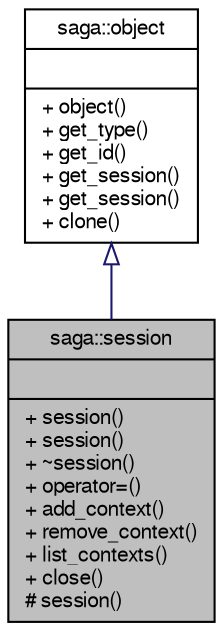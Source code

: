 digraph G
{
  bgcolor="transparent";
  edge [fontname="FreeSans",fontsize="10",labelfontname="FreeSans",labelfontsize="10"];
  node [fontname="FreeSans",fontsize="10",shape=record];
  Node1 [label="{saga::session\n||+ session()\l+ session()\l+ ~session()\l+ operator=()\l+ add_context()\l+ remove_context()\l+ list_contexts()\l+ close()\l# session()\l}",height=0.2,width=0.4,color="black", fillcolor="grey75", style="filled" fontcolor="black"];
  Node2 -> Node1 [dir="back",color="midnightblue",fontsize="10",style="solid",arrowtail="onormal",fontname="FreeSans"];
  Node2 [label="{saga::object\n||+ object()\l+ get_type()\l+ get_id()\l+ get_session()\l+ get_session()\l+ clone()\l}",height=0.2,width=0.4,color="black",URL="$classsaga_1_1object.html",tooltip="Brief description starts here."];
}
